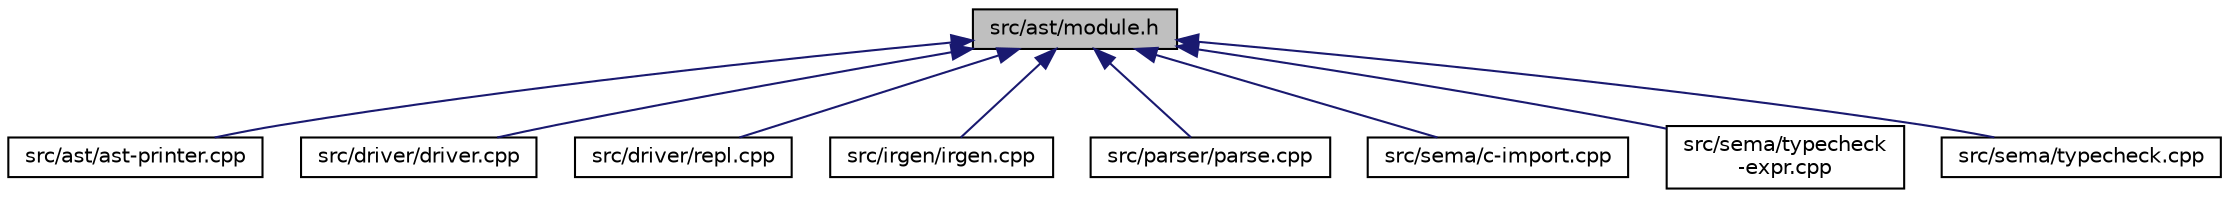 digraph "src/ast/module.h"
{
  edge [fontname="Helvetica",fontsize="10",labelfontname="Helvetica",labelfontsize="10"];
  node [fontname="Helvetica",fontsize="10",shape=record];
  Node24 [label="src/ast/module.h",height=0.2,width=0.4,color="black", fillcolor="grey75", style="filled", fontcolor="black"];
  Node24 -> Node25 [dir="back",color="midnightblue",fontsize="10",style="solid",fontname="Helvetica"];
  Node25 [label="src/ast/ast-printer.cpp",height=0.2,width=0.4,color="black", fillcolor="white", style="filled",URL="$ast-printer_8cpp.html"];
  Node24 -> Node26 [dir="back",color="midnightblue",fontsize="10",style="solid",fontname="Helvetica"];
  Node26 [label="src/driver/driver.cpp",height=0.2,width=0.4,color="black", fillcolor="white", style="filled",URL="$driver_8cpp.html"];
  Node24 -> Node27 [dir="back",color="midnightblue",fontsize="10",style="solid",fontname="Helvetica"];
  Node27 [label="src/driver/repl.cpp",height=0.2,width=0.4,color="black", fillcolor="white", style="filled",URL="$repl_8cpp.html"];
  Node24 -> Node28 [dir="back",color="midnightblue",fontsize="10",style="solid",fontname="Helvetica"];
  Node28 [label="src/irgen/irgen.cpp",height=0.2,width=0.4,color="black", fillcolor="white", style="filled",URL="$irgen_8cpp.html"];
  Node24 -> Node29 [dir="back",color="midnightblue",fontsize="10",style="solid",fontname="Helvetica"];
  Node29 [label="src/parser/parse.cpp",height=0.2,width=0.4,color="black", fillcolor="white", style="filled",URL="$parse_8cpp.html"];
  Node24 -> Node30 [dir="back",color="midnightblue",fontsize="10",style="solid",fontname="Helvetica"];
  Node30 [label="src/sema/c-import.cpp",height=0.2,width=0.4,color="black", fillcolor="white", style="filled",URL="$c-import_8cpp.html"];
  Node24 -> Node31 [dir="back",color="midnightblue",fontsize="10",style="solid",fontname="Helvetica"];
  Node31 [label="src/sema/typecheck\l-expr.cpp",height=0.2,width=0.4,color="black", fillcolor="white", style="filled",URL="$typecheck-expr_8cpp.html"];
  Node24 -> Node32 [dir="back",color="midnightblue",fontsize="10",style="solid",fontname="Helvetica"];
  Node32 [label="src/sema/typecheck.cpp",height=0.2,width=0.4,color="black", fillcolor="white", style="filled",URL="$typecheck_8cpp.html"];
}
